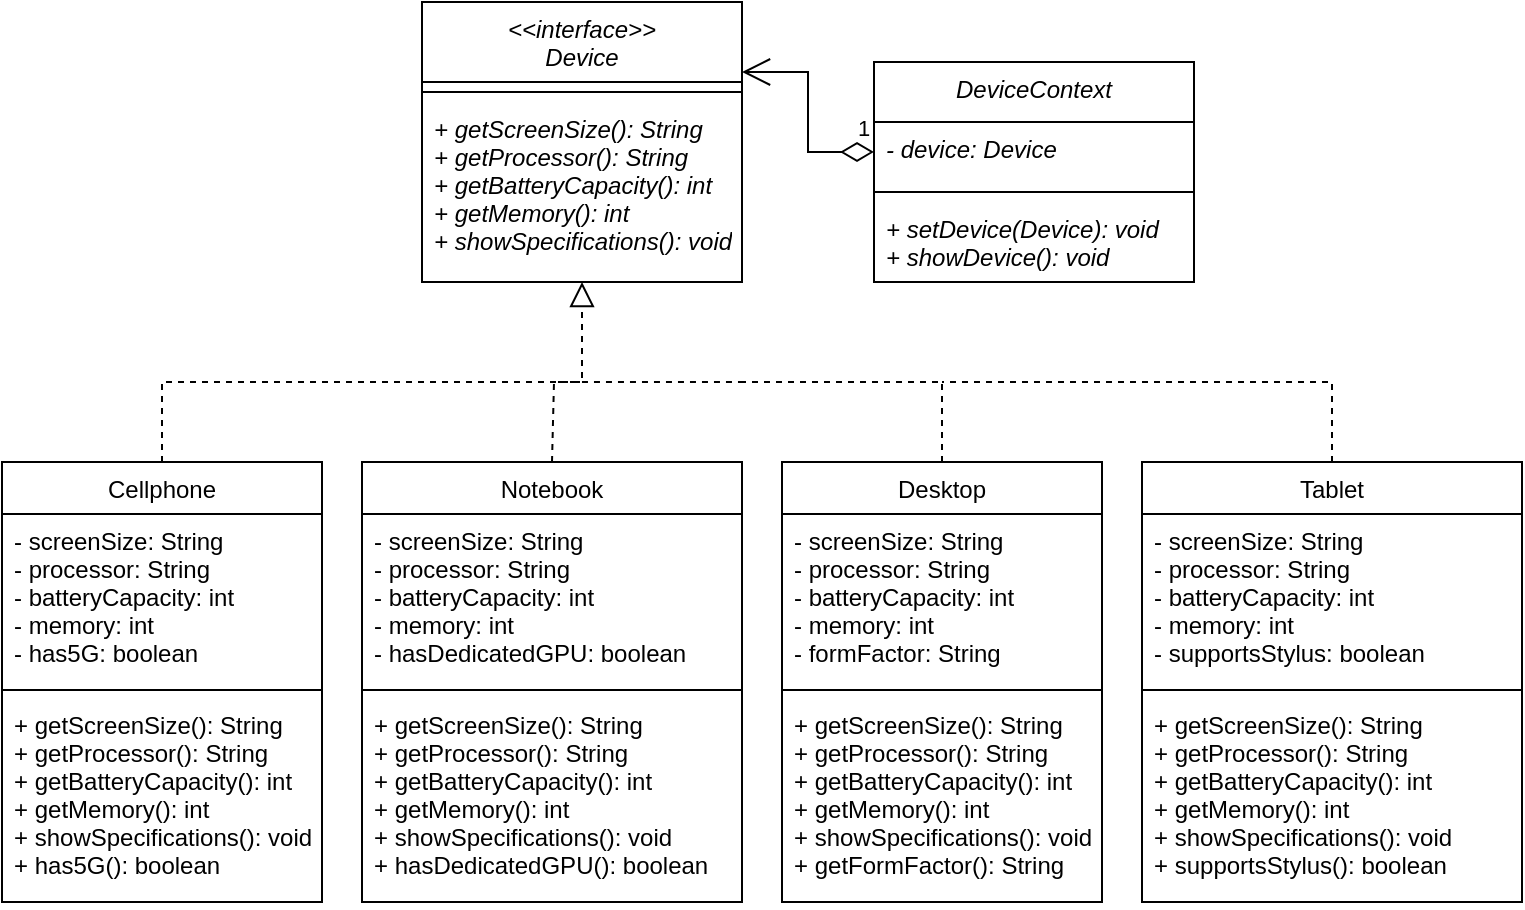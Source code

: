 <mxfile version="27.0.9">
  <diagram id="C5RBs43oDa-KdzZeNtuy" name="Page-1">
    <mxGraphModel dx="1019" dy="601" grid="1" gridSize="10" guides="1" tooltips="1" connect="1" arrows="1" fold="1" page="1" pageScale="1" pageWidth="827" pageHeight="1169" math="0" shadow="0">
      <root>
        <mxCell id="WIyWlLk6GJQsqaUBKTNV-0" />
        <mxCell id="WIyWlLk6GJQsqaUBKTNV-1" parent="WIyWlLk6GJQsqaUBKTNV-0" />
        <mxCell id="zkfFHV4jXpPFQw0GAbJ--6" value="Cellphone" style="swimlane;fontStyle=0;align=center;verticalAlign=top;childLayout=stackLayout;horizontal=1;startSize=26;horizontalStack=0;resizeParent=1;resizeLast=0;collapsible=1;marginBottom=0;rounded=0;shadow=0;strokeWidth=1;" parent="WIyWlLk6GJQsqaUBKTNV-1" vertex="1">
          <mxGeometry x="34" y="300" width="160" height="220" as="geometry">
            <mxRectangle x="130" y="380" width="160" height="26" as="alternateBounds" />
          </mxGeometry>
        </mxCell>
        <mxCell id="m7-yXtmJDVEUwBEYbfMw-7" value="- screenSize: String&#xa;- processor: String&#xa;- batteryCapacity: int&#xa;- memory: int&#xa;- has5G: boolean" style="text;align=left;verticalAlign=top;spacingLeft=4;spacingRight=4;overflow=hidden;rotatable=0;points=[[0,0.5],[1,0.5]];portConstraint=eastwest;" parent="zkfFHV4jXpPFQw0GAbJ--6" vertex="1">
          <mxGeometry y="26" width="160" height="84" as="geometry" />
        </mxCell>
        <mxCell id="zkfFHV4jXpPFQw0GAbJ--9" value="" style="line;html=1;strokeWidth=1;align=left;verticalAlign=middle;spacingTop=-1;spacingLeft=3;spacingRight=3;rotatable=0;labelPosition=right;points=[];portConstraint=eastwest;" parent="zkfFHV4jXpPFQw0GAbJ--6" vertex="1">
          <mxGeometry y="110" width="160" height="8" as="geometry" />
        </mxCell>
        <mxCell id="zkfFHV4jXpPFQw0GAbJ--10" value="+ getScreenSize(): String&#xa;+ getProcessor(): String&#xa;+ getBatteryCapacity(): int&#xa;+ getMemory(): int&#xa;+ showSpecifications(): void&#xa;+ has5G(): boolean" style="text;align=left;verticalAlign=top;spacingLeft=4;spacingRight=4;overflow=hidden;rotatable=0;points=[[0,0.5],[1,0.5]];portConstraint=eastwest;" parent="zkfFHV4jXpPFQw0GAbJ--6" vertex="1">
          <mxGeometry y="118" width="160" height="88" as="geometry" />
        </mxCell>
        <mxCell id="m7-yXtmJDVEUwBEYbfMw-0" value="&lt;&lt;interface&gt;&gt;&#xa;Device" style="swimlane;fontStyle=2;align=center;verticalAlign=top;childLayout=stackLayout;horizontal=1;startSize=40;horizontalStack=0;resizeParent=1;resizeLast=0;collapsible=1;marginBottom=0;rounded=0;shadow=0;strokeWidth=1;" parent="WIyWlLk6GJQsqaUBKTNV-1" vertex="1">
          <mxGeometry x="244" y="70" width="160" height="140" as="geometry">
            <mxRectangle x="230" y="140" width="160" height="26" as="alternateBounds" />
          </mxGeometry>
        </mxCell>
        <mxCell id="m7-yXtmJDVEUwBEYbfMw-1" value="" style="line;html=1;strokeWidth=1;align=left;verticalAlign=middle;spacingTop=-1;spacingLeft=3;spacingRight=3;rotatable=0;labelPosition=right;points=[];portConstraint=eastwest;" parent="m7-yXtmJDVEUwBEYbfMw-0" vertex="1">
          <mxGeometry y="40" width="160" height="10" as="geometry" />
        </mxCell>
        <mxCell id="m7-yXtmJDVEUwBEYbfMw-2" value="+ getScreenSize(): String&#xa;+ getProcessor(): String&#xa;+ getBatteryCapacity(): int&#xa;+ getMemory(): int&#xa;+ showSpecifications(): void" style="text;align=left;verticalAlign=top;spacingLeft=4;spacingRight=4;overflow=hidden;rotatable=0;points=[[0,0.5],[1,0.5]];portConstraint=eastwest;fontStyle=2" parent="m7-yXtmJDVEUwBEYbfMw-0" vertex="1">
          <mxGeometry y="50" width="160" height="80" as="geometry" />
        </mxCell>
        <mxCell id="m7-yXtmJDVEUwBEYbfMw-5" value="" style="endArrow=block;endSize=10;endFill=0;shadow=0;strokeWidth=1;rounded=0;curved=0;edgeStyle=elbowEdgeStyle;elbow=vertical;entryX=0.5;entryY=1;entryDx=0;entryDy=0;dashed=1;" parent="WIyWlLk6GJQsqaUBKTNV-1" source="zkfFHV4jXpPFQw0GAbJ--6" edge="1" target="m7-yXtmJDVEUwBEYbfMw-0">
          <mxGeometry width="160" relative="1" as="geometry">
            <mxPoint x="514" y="400" as="sourcePoint" />
            <mxPoint x="408" y="212" as="targetPoint" />
            <Array as="points">
              <mxPoint x="270" y="260" />
            </Array>
          </mxGeometry>
        </mxCell>
        <mxCell id="m7-yXtmJDVEUwBEYbfMw-8" value="Notebook" style="swimlane;fontStyle=0;align=center;verticalAlign=top;childLayout=stackLayout;horizontal=1;startSize=26;horizontalStack=0;resizeParent=1;resizeLast=0;collapsible=1;marginBottom=0;rounded=0;shadow=0;strokeWidth=1;" parent="WIyWlLk6GJQsqaUBKTNV-1" vertex="1">
          <mxGeometry x="214" y="300" width="190" height="220" as="geometry">
            <mxRectangle x="130" y="380" width="160" height="26" as="alternateBounds" />
          </mxGeometry>
        </mxCell>
        <mxCell id="m7-yXtmJDVEUwBEYbfMw-9" value="- screenSize: String&#xa;- processor: String&#xa;- batteryCapacity: int&#xa;- memory: int&#xa;- hasDedicatedGPU: boolean" style="text;align=left;verticalAlign=top;spacingLeft=4;spacingRight=4;overflow=hidden;rotatable=0;points=[[0,0.5],[1,0.5]];portConstraint=eastwest;" parent="m7-yXtmJDVEUwBEYbfMw-8" vertex="1">
          <mxGeometry y="26" width="190" height="84" as="geometry" />
        </mxCell>
        <mxCell id="m7-yXtmJDVEUwBEYbfMw-10" value="" style="line;html=1;strokeWidth=1;align=left;verticalAlign=middle;spacingTop=-1;spacingLeft=3;spacingRight=3;rotatable=0;labelPosition=right;points=[];portConstraint=eastwest;" parent="m7-yXtmJDVEUwBEYbfMw-8" vertex="1">
          <mxGeometry y="110" width="190" height="8" as="geometry" />
        </mxCell>
        <mxCell id="m7-yXtmJDVEUwBEYbfMw-11" value="+ getScreenSize(): String&#xa;+ getProcessor(): String&#xa;+ getBatteryCapacity(): int&#xa;+ getMemory(): int&#xa;+ showSpecifications(): void&#xa;+ hasDedicatedGPU(): boolean" style="text;align=left;verticalAlign=top;spacingLeft=4;spacingRight=4;overflow=hidden;rotatable=0;points=[[0,0.5],[1,0.5]];portConstraint=eastwest;" parent="m7-yXtmJDVEUwBEYbfMw-8" vertex="1">
          <mxGeometry y="118" width="190" height="102" as="geometry" />
        </mxCell>
        <mxCell id="m7-yXtmJDVEUwBEYbfMw-12" value="" style="endArrow=none;html=1;rounded=0;exitX=0.5;exitY=0;exitDx=0;exitDy=0;dashed=1;" parent="WIyWlLk6GJQsqaUBKTNV-1" source="m7-yXtmJDVEUwBEYbfMw-8" edge="1">
          <mxGeometry width="50" height="50" relative="1" as="geometry">
            <mxPoint x="294" y="310" as="sourcePoint" />
            <mxPoint x="404" y="260" as="targetPoint" />
            <Array as="points">
              <mxPoint x="310" y="260" />
            </Array>
          </mxGeometry>
        </mxCell>
        <mxCell id="m7-yXtmJDVEUwBEYbfMw-14" value="Desktop" style="swimlane;fontStyle=0;align=center;verticalAlign=top;childLayout=stackLayout;horizontal=1;startSize=26;horizontalStack=0;resizeParent=1;resizeLast=0;collapsible=1;marginBottom=0;rounded=0;shadow=0;strokeWidth=1;" parent="WIyWlLk6GJQsqaUBKTNV-1" vertex="1">
          <mxGeometry x="424" y="300" width="160" height="220" as="geometry">
            <mxRectangle x="130" y="380" width="160" height="26" as="alternateBounds" />
          </mxGeometry>
        </mxCell>
        <mxCell id="m7-yXtmJDVEUwBEYbfMw-15" value="- screenSize: String&#xa;- processor: String&#xa;- batteryCapacity: int&#xa;- memory: int&#xa;- formFactor: String" style="text;align=left;verticalAlign=top;spacingLeft=4;spacingRight=4;overflow=hidden;rotatable=0;points=[[0,0.5],[1,0.5]];portConstraint=eastwest;" parent="m7-yXtmJDVEUwBEYbfMw-14" vertex="1">
          <mxGeometry y="26" width="160" height="84" as="geometry" />
        </mxCell>
        <mxCell id="m7-yXtmJDVEUwBEYbfMw-16" value="" style="line;html=1;strokeWidth=1;align=left;verticalAlign=middle;spacingTop=-1;spacingLeft=3;spacingRight=3;rotatable=0;labelPosition=right;points=[];portConstraint=eastwest;" parent="m7-yXtmJDVEUwBEYbfMw-14" vertex="1">
          <mxGeometry y="110" width="160" height="8" as="geometry" />
        </mxCell>
        <mxCell id="m7-yXtmJDVEUwBEYbfMw-17" value="+ getScreenSize(): String&#xa;+ getProcessor(): String&#xa;+ getBatteryCapacity(): int&#xa;+ getMemory(): int&#xa;+ showSpecifications(): void&#xa;+ getFormFactor(): String" style="text;align=left;verticalAlign=top;spacingLeft=4;spacingRight=4;overflow=hidden;rotatable=0;points=[[0,0.5],[1,0.5]];portConstraint=eastwest;" parent="m7-yXtmJDVEUwBEYbfMw-14" vertex="1">
          <mxGeometry y="118" width="160" height="102" as="geometry" />
        </mxCell>
        <mxCell id="m7-yXtmJDVEUwBEYbfMw-18" value="" style="endArrow=none;html=1;rounded=0;exitX=0.5;exitY=0;exitDx=0;exitDy=0;dashed=1;" parent="WIyWlLk6GJQsqaUBKTNV-1" source="m7-yXtmJDVEUwBEYbfMw-14" edge="1">
          <mxGeometry width="50" height="50" relative="1" as="geometry">
            <mxPoint x="384" y="290" as="sourcePoint" />
            <mxPoint x="404" y="260" as="targetPoint" />
            <Array as="points">
              <mxPoint x="504" y="260" />
            </Array>
          </mxGeometry>
        </mxCell>
        <mxCell id="m7-yXtmJDVEUwBEYbfMw-19" value="Tablet" style="swimlane;fontStyle=0;align=center;verticalAlign=top;childLayout=stackLayout;horizontal=1;startSize=26;horizontalStack=0;resizeParent=1;resizeLast=0;collapsible=1;marginBottom=0;rounded=0;shadow=0;strokeWidth=1;" parent="WIyWlLk6GJQsqaUBKTNV-1" vertex="1">
          <mxGeometry x="604" y="300" width="190" height="220" as="geometry">
            <mxRectangle x="130" y="380" width="160" height="26" as="alternateBounds" />
          </mxGeometry>
        </mxCell>
        <mxCell id="m7-yXtmJDVEUwBEYbfMw-20" value="- screenSize: String&#xa;- processor: String&#xa;- batteryCapacity: int&#xa;- memory: int&#xa;- supportsStylus: boolean" style="text;align=left;verticalAlign=top;spacingLeft=4;spacingRight=4;overflow=hidden;rotatable=0;points=[[0,0.5],[1,0.5]];portConstraint=eastwest;" parent="m7-yXtmJDVEUwBEYbfMw-19" vertex="1">
          <mxGeometry y="26" width="190" height="84" as="geometry" />
        </mxCell>
        <mxCell id="m7-yXtmJDVEUwBEYbfMw-21" value="" style="line;html=1;strokeWidth=1;align=left;verticalAlign=middle;spacingTop=-1;spacingLeft=3;spacingRight=3;rotatable=0;labelPosition=right;points=[];portConstraint=eastwest;" parent="m7-yXtmJDVEUwBEYbfMw-19" vertex="1">
          <mxGeometry y="110" width="190" height="8" as="geometry" />
        </mxCell>
        <mxCell id="m7-yXtmJDVEUwBEYbfMw-22" value="+ getScreenSize(): String&#xa;+ getProcessor(): String&#xa;+ getBatteryCapacity(): int&#xa;+ getMemory(): int&#xa;+ showSpecifications(): void&#xa;+ supportsStylus(): boolean" style="text;align=left;verticalAlign=top;spacingLeft=4;spacingRight=4;overflow=hidden;rotatable=0;points=[[0,0.5],[1,0.5]];portConstraint=eastwest;" parent="m7-yXtmJDVEUwBEYbfMw-19" vertex="1">
          <mxGeometry y="118" width="190" height="102" as="geometry" />
        </mxCell>
        <mxCell id="m7-yXtmJDVEUwBEYbfMw-23" value="" style="endArrow=none;html=1;rounded=0;exitX=0.5;exitY=0;exitDx=0;exitDy=0;dashed=1;" parent="WIyWlLk6GJQsqaUBKTNV-1" source="m7-yXtmJDVEUwBEYbfMw-19" edge="1">
          <mxGeometry width="50" height="50" relative="1" as="geometry">
            <mxPoint x="674" y="350" as="sourcePoint" />
            <mxPoint x="504" y="260" as="targetPoint" />
            <Array as="points">
              <mxPoint x="699" y="260" />
            </Array>
          </mxGeometry>
        </mxCell>
        <mxCell id="ALk4YUAp5J9DewRApSev-0" value="DeviceContext" style="swimlane;fontStyle=2;align=center;verticalAlign=top;childLayout=stackLayout;horizontal=1;startSize=30;horizontalStack=0;resizeParent=1;resizeLast=0;collapsible=1;marginBottom=0;rounded=0;shadow=0;strokeWidth=1;" parent="WIyWlLk6GJQsqaUBKTNV-1" vertex="1">
          <mxGeometry x="470" y="100" width="160" height="110" as="geometry">
            <mxRectangle x="230" y="140" width="160" height="26" as="alternateBounds" />
          </mxGeometry>
        </mxCell>
        <mxCell id="ALk4YUAp5J9DewRApSev-1" value="- device: Device&#xa;" style="text;align=left;verticalAlign=top;spacingLeft=4;spacingRight=4;overflow=hidden;rotatable=0;points=[[0,0.5],[1,0.5]];portConstraint=eastwest;fontStyle=2" parent="ALk4YUAp5J9DewRApSev-0" vertex="1">
          <mxGeometry y="30" width="160" height="30" as="geometry" />
        </mxCell>
        <mxCell id="ALk4YUAp5J9DewRApSev-2" value="" style="line;html=1;strokeWidth=1;align=left;verticalAlign=middle;spacingTop=-1;spacingLeft=3;spacingRight=3;rotatable=0;labelPosition=right;points=[];portConstraint=eastwest;" parent="ALk4YUAp5J9DewRApSev-0" vertex="1">
          <mxGeometry y="60" width="160" height="10" as="geometry" />
        </mxCell>
        <mxCell id="ALk4YUAp5J9DewRApSev-3" value="+ setDevice(Device): void&#xa;+ showDevice(): void" style="text;align=left;verticalAlign=top;spacingLeft=4;spacingRight=4;overflow=hidden;rotatable=0;points=[[0,0.5],[1,0.5]];portConstraint=eastwest;fontStyle=2" parent="ALk4YUAp5J9DewRApSev-0" vertex="1">
          <mxGeometry y="70" width="160" height="40" as="geometry" />
        </mxCell>
        <mxCell id="mwFxbuLFRo1puL4pvEFf-1" value="" style="endArrow=open;html=1;endSize=12;startArrow=diamondThin;startSize=14;startFill=0;edgeStyle=orthogonalEdgeStyle;rounded=0;exitX=0;exitY=0.5;exitDx=0;exitDy=0;entryX=1;entryY=0.25;entryDx=0;entryDy=0;" edge="1" parent="WIyWlLk6GJQsqaUBKTNV-1" source="ALk4YUAp5J9DewRApSev-1" target="m7-yXtmJDVEUwBEYbfMw-0">
          <mxGeometry x="-0.007" relative="1" as="geometry">
            <mxPoint x="350" y="270" as="sourcePoint" />
            <mxPoint x="510" y="270" as="targetPoint" />
            <mxPoint as="offset" />
          </mxGeometry>
        </mxCell>
        <mxCell id="mwFxbuLFRo1puL4pvEFf-2" value="1" style="edgeLabel;resizable=0;html=1;align=left;verticalAlign=top;" connectable="0" vertex="1" parent="mwFxbuLFRo1puL4pvEFf-1">
          <mxGeometry x="-1" relative="1" as="geometry">
            <mxPoint x="-10" y="-25" as="offset" />
          </mxGeometry>
        </mxCell>
      </root>
    </mxGraphModel>
  </diagram>
</mxfile>

